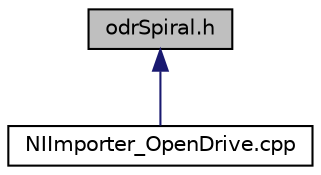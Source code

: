 digraph "odrSpiral.h"
{
  edge [fontname="Helvetica",fontsize="10",labelfontname="Helvetica",labelfontsize="10"];
  node [fontname="Helvetica",fontsize="10",shape=record];
  Node1 [label="odrSpiral.h",height=0.2,width=0.4,color="black", fillcolor="grey75", style="filled", fontcolor="black"];
  Node1 -> Node2 [dir="back",color="midnightblue",fontsize="10",style="solid",fontname="Helvetica"];
  Node2 [label="NIImporter_OpenDrive.cpp",height=0.2,width=0.4,color="black", fillcolor="white", style="filled",URL="$dc/d0a/_n_i_importer___open_drive_8cpp.html"];
}

